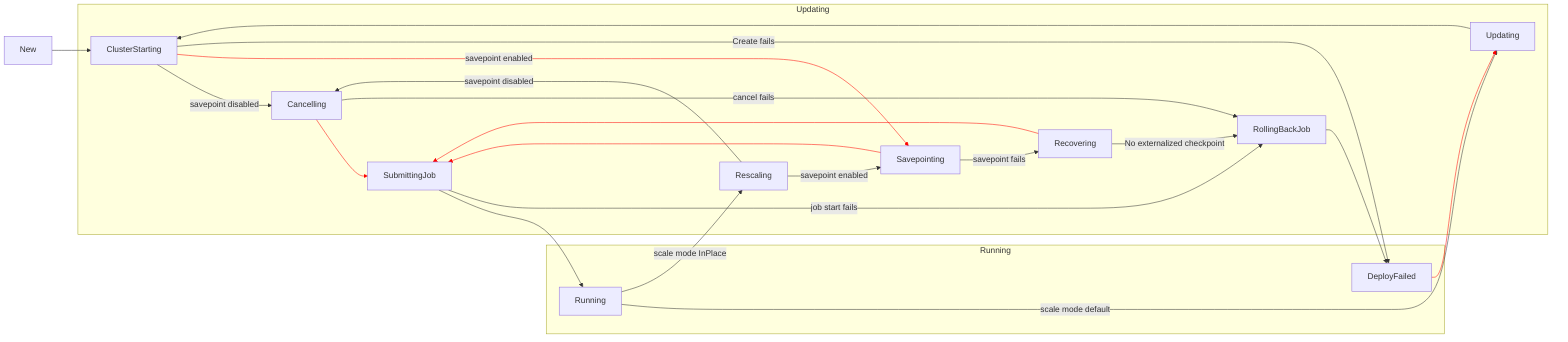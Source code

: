 %% This file can be compiled into state_machine.png by installing mermaidjs (https://mermaidjs.github.io/) and running
%% mmdc -i dual_state_machine.mmd -o dual_state_machine.png -w 1732 -b transparent

graph LR
New --> ClusterStarting

subgraph RunningGroup [Running]
Running
DeployFailed
end

subgraph UpdatingGroup [Updating]
Running -- scale mode default --> Updating
Running -- scale mode InPlace --> Rescaling
Updating --> ClusterStarting
Rescaling -- savepoint disabled --> Cancelling
Rescaling -- savepoint enabled --> Savepointing
DeployFailed --> Updating

ClusterStarting -- savepoint disabled --> Cancelling
ClusterStarting -- savepoint enabled --> Savepointing
ClusterStarting -- Create fails --> DeployFailed

Cancelling   --> SubmittingJob
Cancelling   -- cancel fails --> RollingBackJob
Savepointing --> SubmittingJob
Savepointing -- savepoint fails --> Recovering

Recovering --> SubmittingJob
Recovering -- No externalized checkpoint --> RollingBackJob

SubmittingJob --> Running
SubmittingJob -- job start fails --> RollingBackJob
RollingBackJob --> DeployFailed
end

linkStyle 4 stroke:#303030
linkStyle 5 stroke:#303030
linkStyle 6 stroke:#FF0000
linkStyle 8 stroke:#FF0000
linkStyle 10 stroke:#FF0000
linkStyle 12 stroke:#FF0000
linkStyle 14 stroke:#FF0000